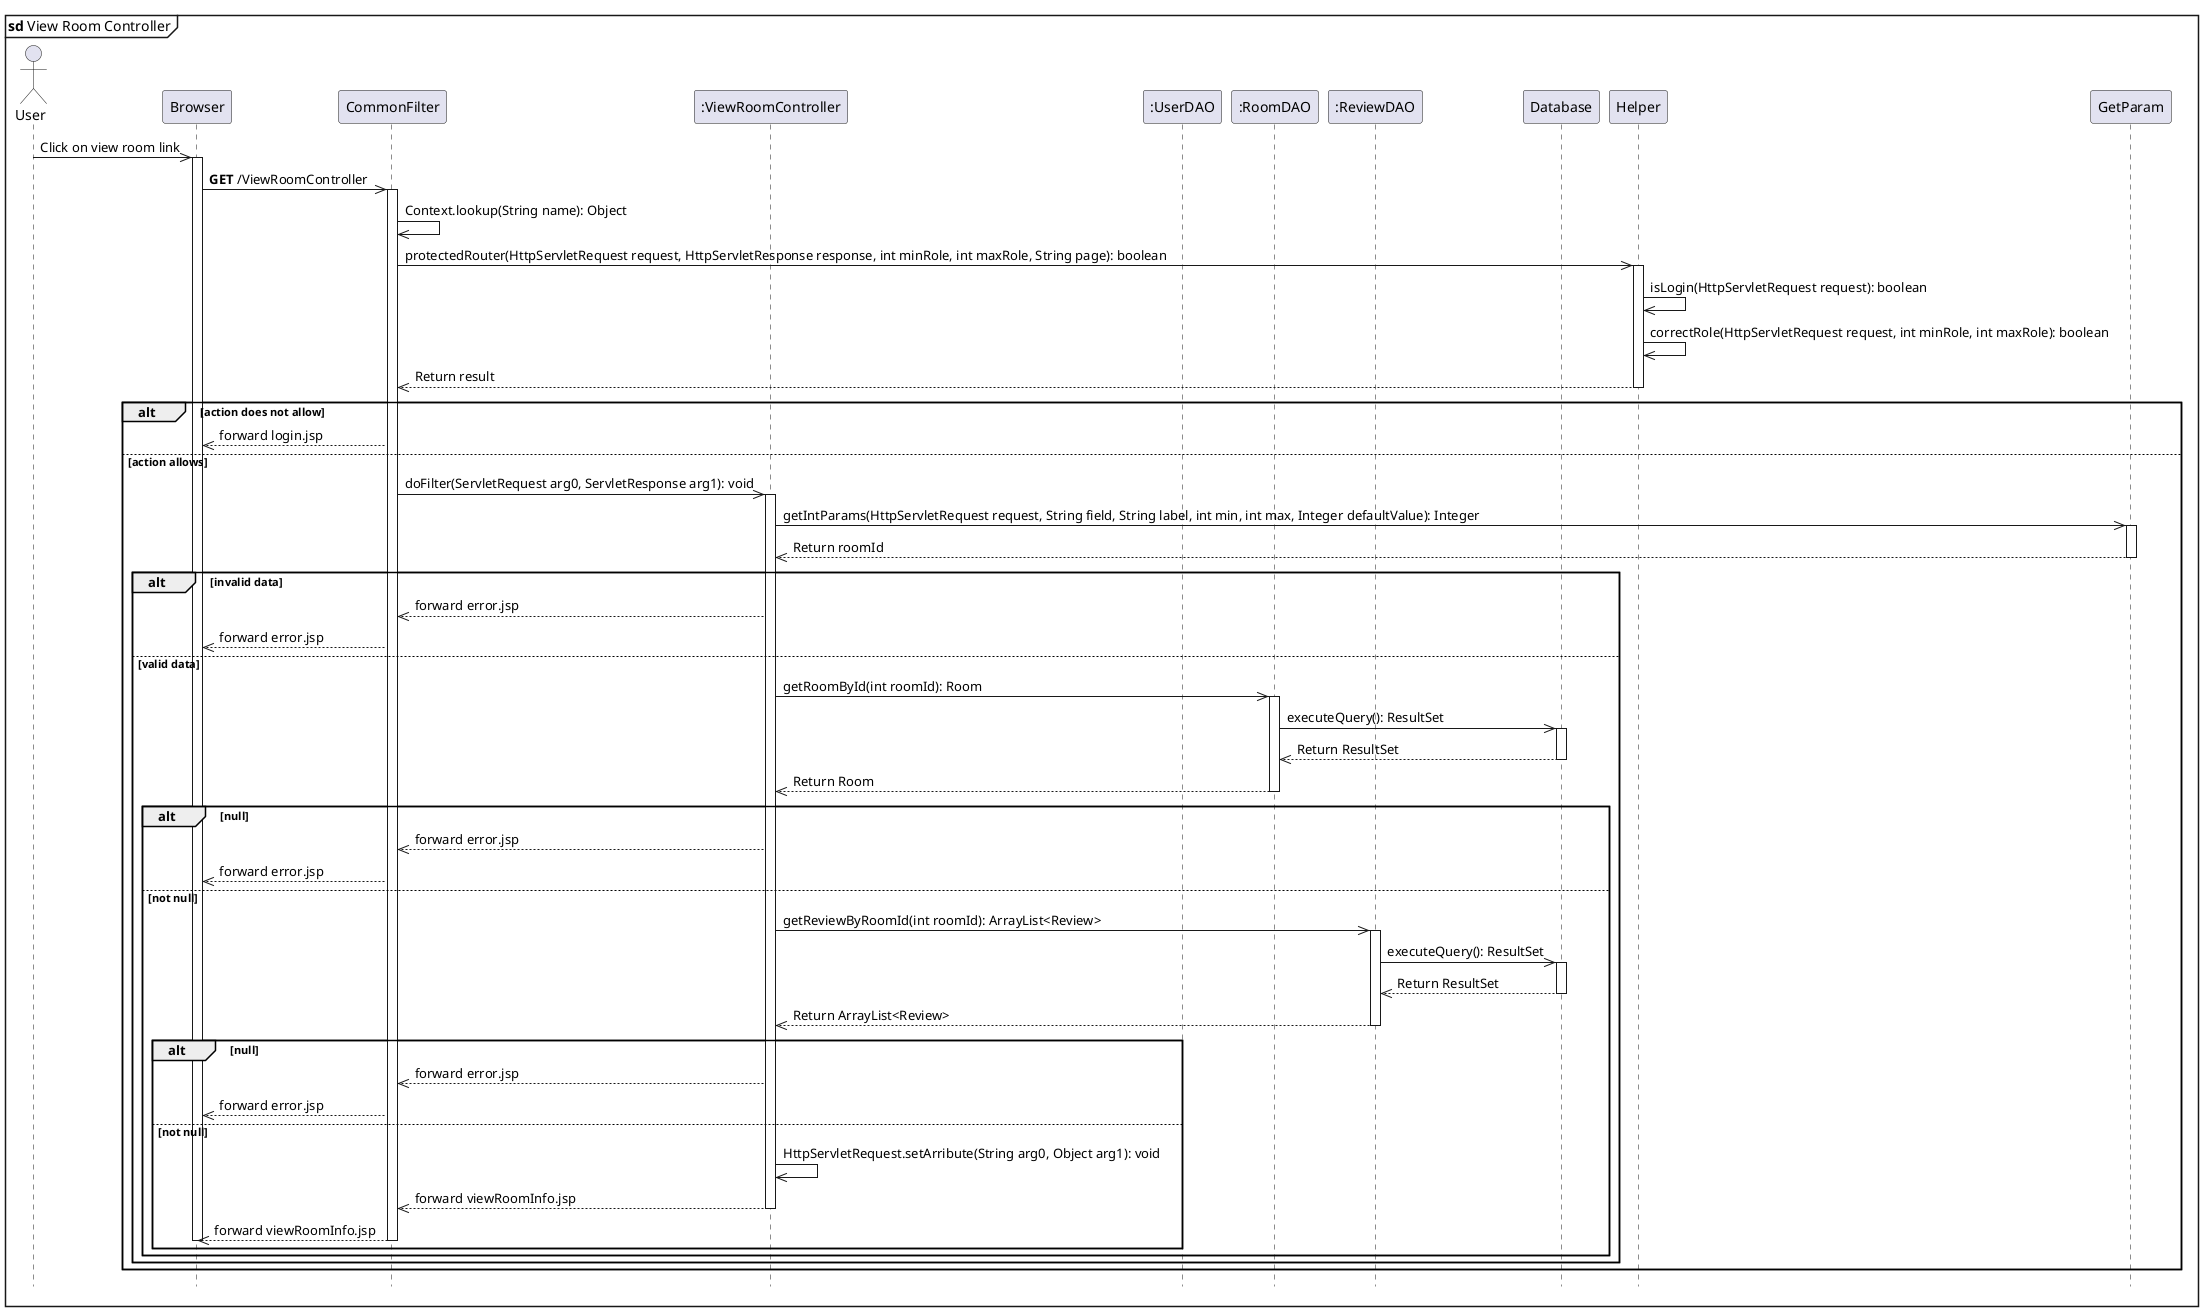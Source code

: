@startuml
mainframe **sd** View Room Controller
hide footbox
actor User
participant "Browser" as Browser
participant "CommonFilter" as CommonFilter
participant ":ViewRoomController" as ViewRoomController
participant ":UserDAO" as UserDAO
participant ":RoomDAO" as RoomDAO
participant ":ReviewDAO" as ReviewDAO
participant "Database" as Database
participant "Helper" as Helper
participant "GetParam" as GetParam

User ->> Browser: Click on view room link
activate Browser
Browser ->> CommonFilter: **GET** /ViewRoomController
activate CommonFilter
CommonFilter ->> CommonFilter: Context.lookup(String name): Object
CommonFilter ->> Helper: protectedRouter(HttpServletRequest request, HttpServletResponse response, int minRole, int maxRole, String page): boolean
activate Helper
Helper ->> Helper: isLogin(HttpServletRequest request): boolean
Helper ->> Helper: correctRole(HttpServletRequest request, int minRole, int maxRole): boolean
Helper -->> CommonFilter: Return result
deactivate Helper

alt action does not allow
    CommonFilter -->> Browser: forward login.jsp

else action allows
    CommonFilter ->> ViewRoomController: doFilter(ServletRequest arg0, ServletResponse arg1): void
    activate ViewRoomController
    ViewRoomController ->> GetParam: getIntParams(HttpServletRequest request, String field, String label, int min, int max, Integer defaultValue): Integer
    activate GetParam
    GetParam -->> ViewRoomController: Return roomId
    deactivate GetParam

    alt invalid data
        ViewRoomController -->> CommonFilter: forward error.jsp
        CommonFilter -->> Browser: forward error.jsp
    else valid data
        ViewRoomController ->> RoomDAO: getRoomById(int roomId): Room
        activate RoomDAO
        RoomDAO ->> Database: executeQuery(): ResultSet
        activate Database
        Database -->> RoomDAO: Return ResultSet
        deactivate Database
        RoomDAO -->> ViewRoomController: Return Room
        deactivate RoomDAO

        alt null
            ViewRoomController -->> CommonFilter: forward error.jsp
            CommonFilter -->> Browser: forward error.jsp
        else not null
            ViewRoomController ->> ReviewDAO: getReviewByRoomId(int roomId): ArrayList<Review>
            activate ReviewDAO
            ReviewDAO ->> Database: executeQuery(): ResultSet
            activate Database
            Database -->> ReviewDAO: Return ResultSet
            deactivate Database
            ReviewDAO -->> ViewRoomController: Return ArrayList<Review>
            deactivate ReviewDAO

            alt null
                ViewRoomController -->> CommonFilter: forward error.jsp
                CommonFilter -->> Browser: forward error.jsp
            else not null
                ViewRoomController ->> ViewRoomController: HttpServletRequest.setArribute(String arg0, Object arg1): void
                ViewRoomController -->> CommonFilter: forward viewRoomInfo.jsp
                deactivate ViewRoomController
                CommonFilter -->> Browser: forward viewRoomInfo.jsp
                deactivate CommonFilter
                deactivate Browser
            end

        end
    end
end
@enduml